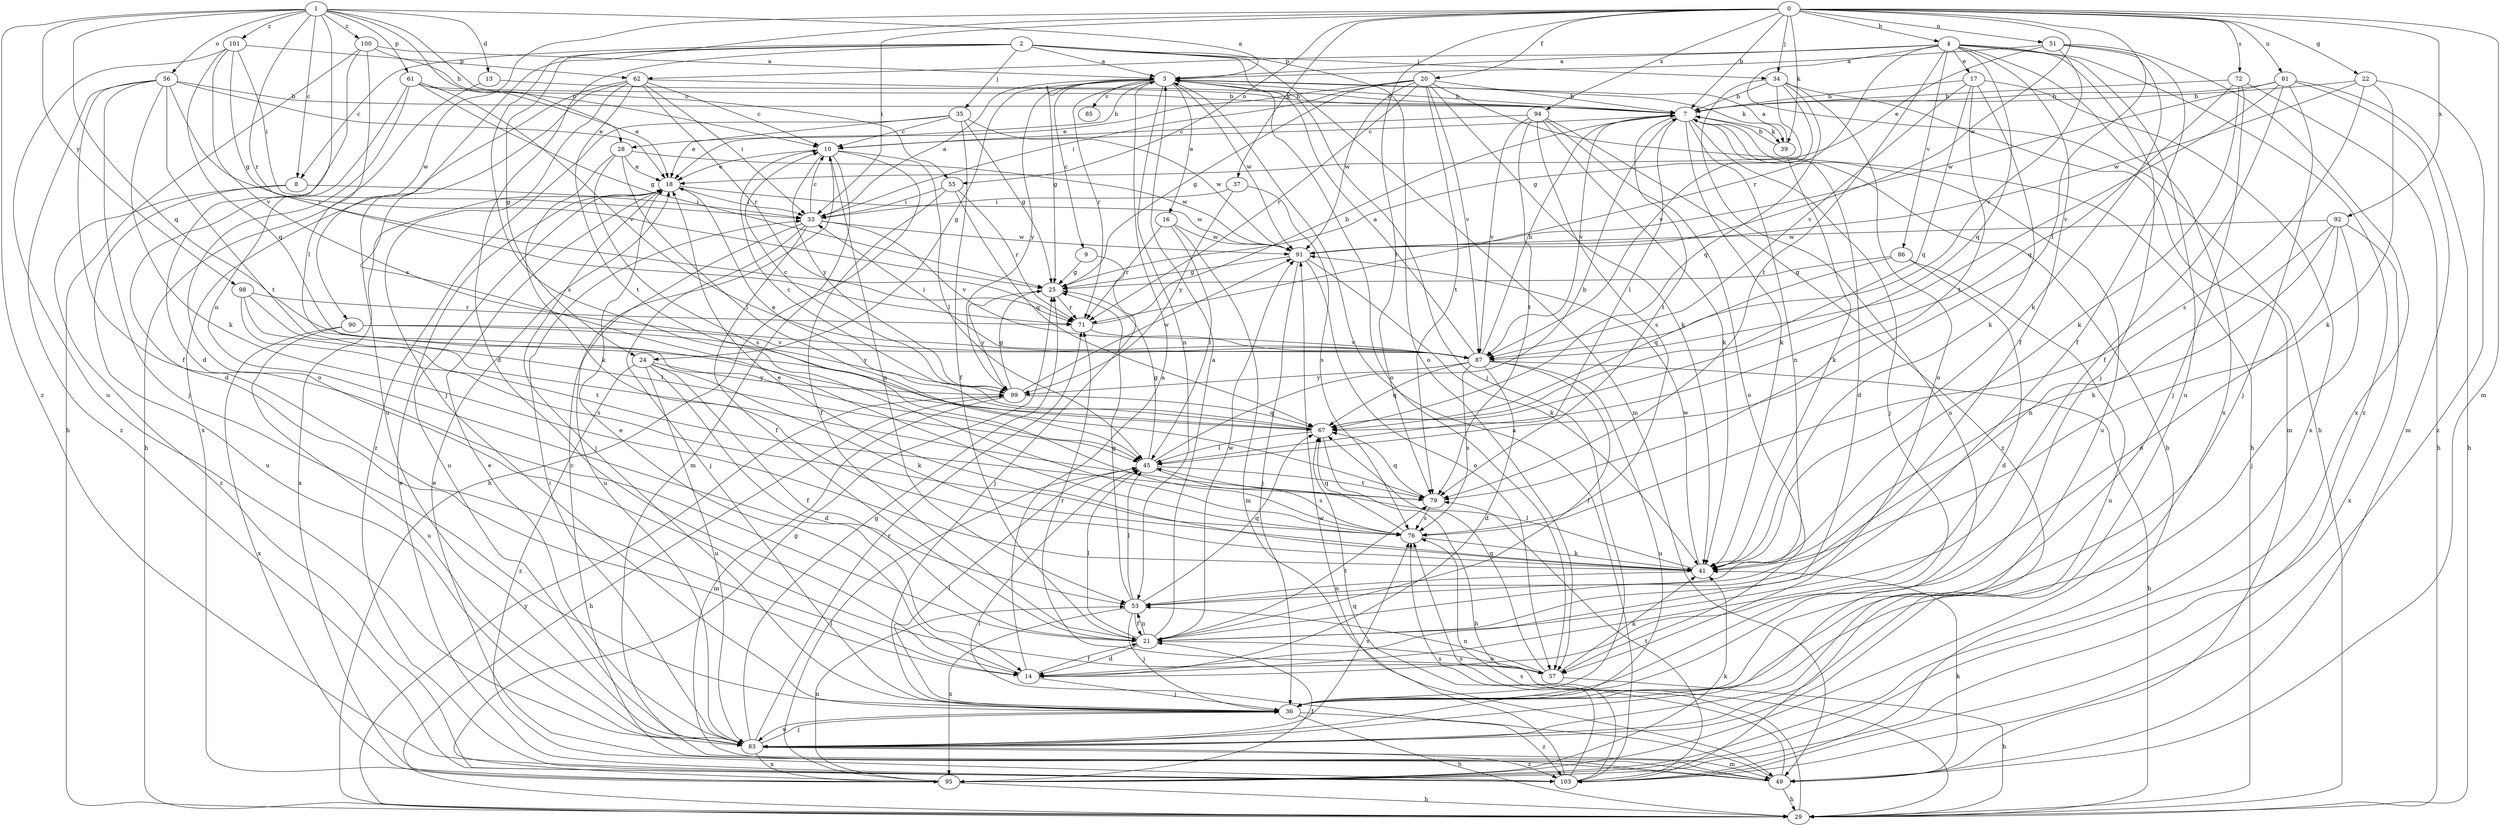 strict digraph  {
0;
1;
2;
3;
4;
7;
8;
9;
10;
13;
14;
16;
17;
18;
20;
21;
22;
24;
25;
28;
29;
33;
34;
35;
36;
37;
39;
41;
45;
49;
51;
53;
55;
56;
57;
61;
62;
67;
71;
72;
76;
79;
81;
83;
85;
86;
87;
90;
91;
92;
94;
95;
98;
99;
100;
101;
103;
0 -> 4  [label=b];
0 -> 7  [label=b];
0 -> 20  [label=f];
0 -> 22  [label=g];
0 -> 33  [label=i];
0 -> 34  [label=j];
0 -> 37  [label=k];
0 -> 39  [label=k];
0 -> 45  [label=l];
0 -> 49  [label=m];
0 -> 51  [label=n];
0 -> 55  [label=o];
0 -> 72  [label=s];
0 -> 76  [label=s];
0 -> 79  [label=t];
0 -> 81  [label=u];
0 -> 90  [label=w];
0 -> 91  [label=w];
0 -> 92  [label=x];
0 -> 94  [label=x];
1 -> 3  [label=a];
1 -> 8  [label=c];
1 -> 13  [label=d];
1 -> 28  [label=h];
1 -> 53  [label=n];
1 -> 55  [label=o];
1 -> 56  [label=o];
1 -> 61  [label=p];
1 -> 67  [label=q];
1 -> 71  [label=r];
1 -> 98  [label=y];
1 -> 100  [label=z];
1 -> 101  [label=z];
1 -> 103  [label=z];
2 -> 3  [label=a];
2 -> 8  [label=c];
2 -> 14  [label=d];
2 -> 24  [label=g];
2 -> 34  [label=j];
2 -> 35  [label=j];
2 -> 36  [label=j];
2 -> 49  [label=m];
2 -> 57  [label=o];
2 -> 76  [label=s];
3 -> 7  [label=b];
3 -> 9  [label=c];
3 -> 16  [label=e];
3 -> 24  [label=g];
3 -> 25  [label=g];
3 -> 28  [label=h];
3 -> 39  [label=k];
3 -> 53  [label=n];
3 -> 57  [label=o];
3 -> 71  [label=r];
3 -> 85  [label=v];
3 -> 91  [label=w];
3 -> 99  [label=y];
4 -> 3  [label=a];
4 -> 17  [label=e];
4 -> 21  [label=f];
4 -> 29  [label=h];
4 -> 36  [label=j];
4 -> 62  [label=p];
4 -> 67  [label=q];
4 -> 71  [label=r];
4 -> 79  [label=t];
4 -> 83  [label=u];
4 -> 86  [label=v];
4 -> 95  [label=x];
4 -> 103  [label=z];
7 -> 10  [label=c];
7 -> 14  [label=d];
7 -> 36  [label=j];
7 -> 39  [label=k];
7 -> 41  [label=k];
7 -> 45  [label=l];
7 -> 53  [label=n];
7 -> 79  [label=t];
7 -> 83  [label=u];
7 -> 87  [label=v];
8 -> 33  [label=i];
8 -> 83  [label=u];
8 -> 103  [label=z];
9 -> 25  [label=g];
9 -> 36  [label=j];
10 -> 18  [label=e];
10 -> 29  [label=h];
10 -> 45  [label=l];
10 -> 49  [label=m];
10 -> 53  [label=n];
10 -> 99  [label=y];
13 -> 7  [label=b];
13 -> 29  [label=h];
14 -> 3  [label=a];
14 -> 18  [label=e];
14 -> 21  [label=f];
14 -> 36  [label=j];
16 -> 45  [label=l];
16 -> 49  [label=m];
16 -> 71  [label=r];
16 -> 91  [label=w];
17 -> 7  [label=b];
17 -> 41  [label=k];
17 -> 67  [label=q];
17 -> 79  [label=t];
17 -> 87  [label=v];
17 -> 95  [label=x];
18 -> 33  [label=i];
18 -> 36  [label=j];
18 -> 83  [label=u];
18 -> 91  [label=w];
18 -> 95  [label=x];
20 -> 7  [label=b];
20 -> 18  [label=e];
20 -> 25  [label=g];
20 -> 29  [label=h];
20 -> 33  [label=i];
20 -> 41  [label=k];
20 -> 71  [label=r];
20 -> 79  [label=t];
20 -> 87  [label=v];
20 -> 91  [label=w];
21 -> 3  [label=a];
21 -> 14  [label=d];
21 -> 45  [label=l];
21 -> 53  [label=n];
21 -> 57  [label=o];
21 -> 79  [label=t];
21 -> 91  [label=w];
22 -> 7  [label=b];
22 -> 41  [label=k];
22 -> 76  [label=s];
22 -> 91  [label=w];
22 -> 103  [label=z];
24 -> 14  [label=d];
24 -> 21  [label=f];
24 -> 41  [label=k];
24 -> 83  [label=u];
24 -> 99  [label=y];
24 -> 103  [label=z];
25 -> 71  [label=r];
25 -> 99  [label=y];
28 -> 18  [label=e];
28 -> 41  [label=k];
28 -> 45  [label=l];
28 -> 76  [label=s];
28 -> 91  [label=w];
29 -> 76  [label=s];
29 -> 99  [label=y];
33 -> 3  [label=a];
33 -> 10  [label=c];
33 -> 21  [label=f];
33 -> 36  [label=j];
33 -> 83  [label=u];
33 -> 87  [label=v];
33 -> 91  [label=w];
34 -> 7  [label=b];
34 -> 25  [label=g];
34 -> 49  [label=m];
34 -> 57  [label=o];
34 -> 67  [label=q];
34 -> 83  [label=u];
34 -> 87  [label=v];
35 -> 10  [label=c];
35 -> 18  [label=e];
35 -> 21  [label=f];
35 -> 25  [label=g];
35 -> 91  [label=w];
35 -> 103  [label=z];
36 -> 29  [label=h];
36 -> 45  [label=l];
36 -> 83  [label=u];
36 -> 103  [label=z];
37 -> 33  [label=i];
37 -> 76  [label=s];
37 -> 99  [label=y];
39 -> 3  [label=a];
39 -> 7  [label=b];
39 -> 41  [label=k];
41 -> 18  [label=e];
41 -> 45  [label=l];
41 -> 53  [label=n];
41 -> 91  [label=w];
45 -> 7  [label=b];
45 -> 25  [label=g];
45 -> 76  [label=s];
45 -> 79  [label=t];
49 -> 10  [label=c];
49 -> 18  [label=e];
49 -> 29  [label=h];
49 -> 41  [label=k];
49 -> 45  [label=l];
49 -> 76  [label=s];
51 -> 3  [label=a];
51 -> 18  [label=e];
51 -> 21  [label=f];
51 -> 41  [label=k];
51 -> 87  [label=v];
51 -> 95  [label=x];
53 -> 21  [label=f];
53 -> 25  [label=g];
53 -> 36  [label=j];
53 -> 45  [label=l];
53 -> 67  [label=q];
53 -> 95  [label=x];
55 -> 21  [label=f];
55 -> 33  [label=i];
55 -> 67  [label=q];
55 -> 71  [label=r];
56 -> 7  [label=b];
56 -> 18  [label=e];
56 -> 21  [label=f];
56 -> 36  [label=j];
56 -> 41  [label=k];
56 -> 71  [label=r];
56 -> 79  [label=t];
56 -> 103  [label=z];
57 -> 29  [label=h];
57 -> 41  [label=k];
57 -> 53  [label=n];
57 -> 67  [label=q];
57 -> 71  [label=r];
61 -> 7  [label=b];
61 -> 14  [label=d];
61 -> 18  [label=e];
61 -> 25  [label=g];
61 -> 57  [label=o];
61 -> 87  [label=v];
62 -> 7  [label=b];
62 -> 10  [label=c];
62 -> 33  [label=i];
62 -> 36  [label=j];
62 -> 71  [label=r];
62 -> 79  [label=t];
62 -> 83  [label=u];
62 -> 95  [label=x];
67 -> 10  [label=c];
67 -> 18  [label=e];
67 -> 29  [label=h];
67 -> 45  [label=l];
71 -> 7  [label=b];
71 -> 87  [label=v];
72 -> 7  [label=b];
72 -> 29  [label=h];
72 -> 36  [label=j];
72 -> 41  [label=k];
72 -> 67  [label=q];
76 -> 41  [label=k];
76 -> 67  [label=q];
79 -> 67  [label=q];
79 -> 76  [label=s];
81 -> 7  [label=b];
81 -> 21  [label=f];
81 -> 29  [label=h];
81 -> 36  [label=j];
81 -> 49  [label=m];
81 -> 87  [label=v];
81 -> 91  [label=w];
83 -> 18  [label=e];
83 -> 25  [label=g];
83 -> 33  [label=i];
83 -> 36  [label=j];
83 -> 49  [label=m];
83 -> 71  [label=r];
83 -> 76  [label=s];
83 -> 95  [label=x];
83 -> 103  [label=z];
86 -> 14  [label=d];
86 -> 25  [label=g];
86 -> 67  [label=q];
86 -> 83  [label=u];
87 -> 3  [label=a];
87 -> 7  [label=b];
87 -> 14  [label=d];
87 -> 21  [label=f];
87 -> 29  [label=h];
87 -> 33  [label=i];
87 -> 67  [label=q];
87 -> 76  [label=s];
87 -> 83  [label=u];
87 -> 99  [label=y];
90 -> 83  [label=u];
90 -> 87  [label=v];
90 -> 95  [label=x];
90 -> 99  [label=y];
91 -> 25  [label=g];
91 -> 36  [label=j];
91 -> 41  [label=k];
91 -> 57  [label=o];
92 -> 14  [label=d];
92 -> 36  [label=j];
92 -> 41  [label=k];
92 -> 53  [label=n];
92 -> 91  [label=w];
92 -> 95  [label=x];
94 -> 10  [label=c];
94 -> 41  [label=k];
94 -> 57  [label=o];
94 -> 76  [label=s];
94 -> 79  [label=t];
94 -> 87  [label=v];
94 -> 103  [label=z];
95 -> 21  [label=f];
95 -> 25  [label=g];
95 -> 29  [label=h];
95 -> 41  [label=k];
95 -> 45  [label=l];
95 -> 53  [label=n];
98 -> 45  [label=l];
98 -> 71  [label=r];
98 -> 76  [label=s];
98 -> 79  [label=t];
99 -> 10  [label=c];
99 -> 25  [label=g];
99 -> 29  [label=h];
99 -> 49  [label=m];
99 -> 67  [label=q];
99 -> 91  [label=w];
100 -> 3  [label=a];
100 -> 10  [label=c];
100 -> 14  [label=d];
100 -> 29  [label=h];
100 -> 45  [label=l];
101 -> 25  [label=g];
101 -> 33  [label=i];
101 -> 62  [label=p];
101 -> 67  [label=q];
101 -> 83  [label=u];
101 -> 87  [label=v];
103 -> 3  [label=a];
103 -> 7  [label=b];
103 -> 18  [label=e];
103 -> 67  [label=q];
103 -> 76  [label=s];
103 -> 79  [label=t];
103 -> 91  [label=w];
}
